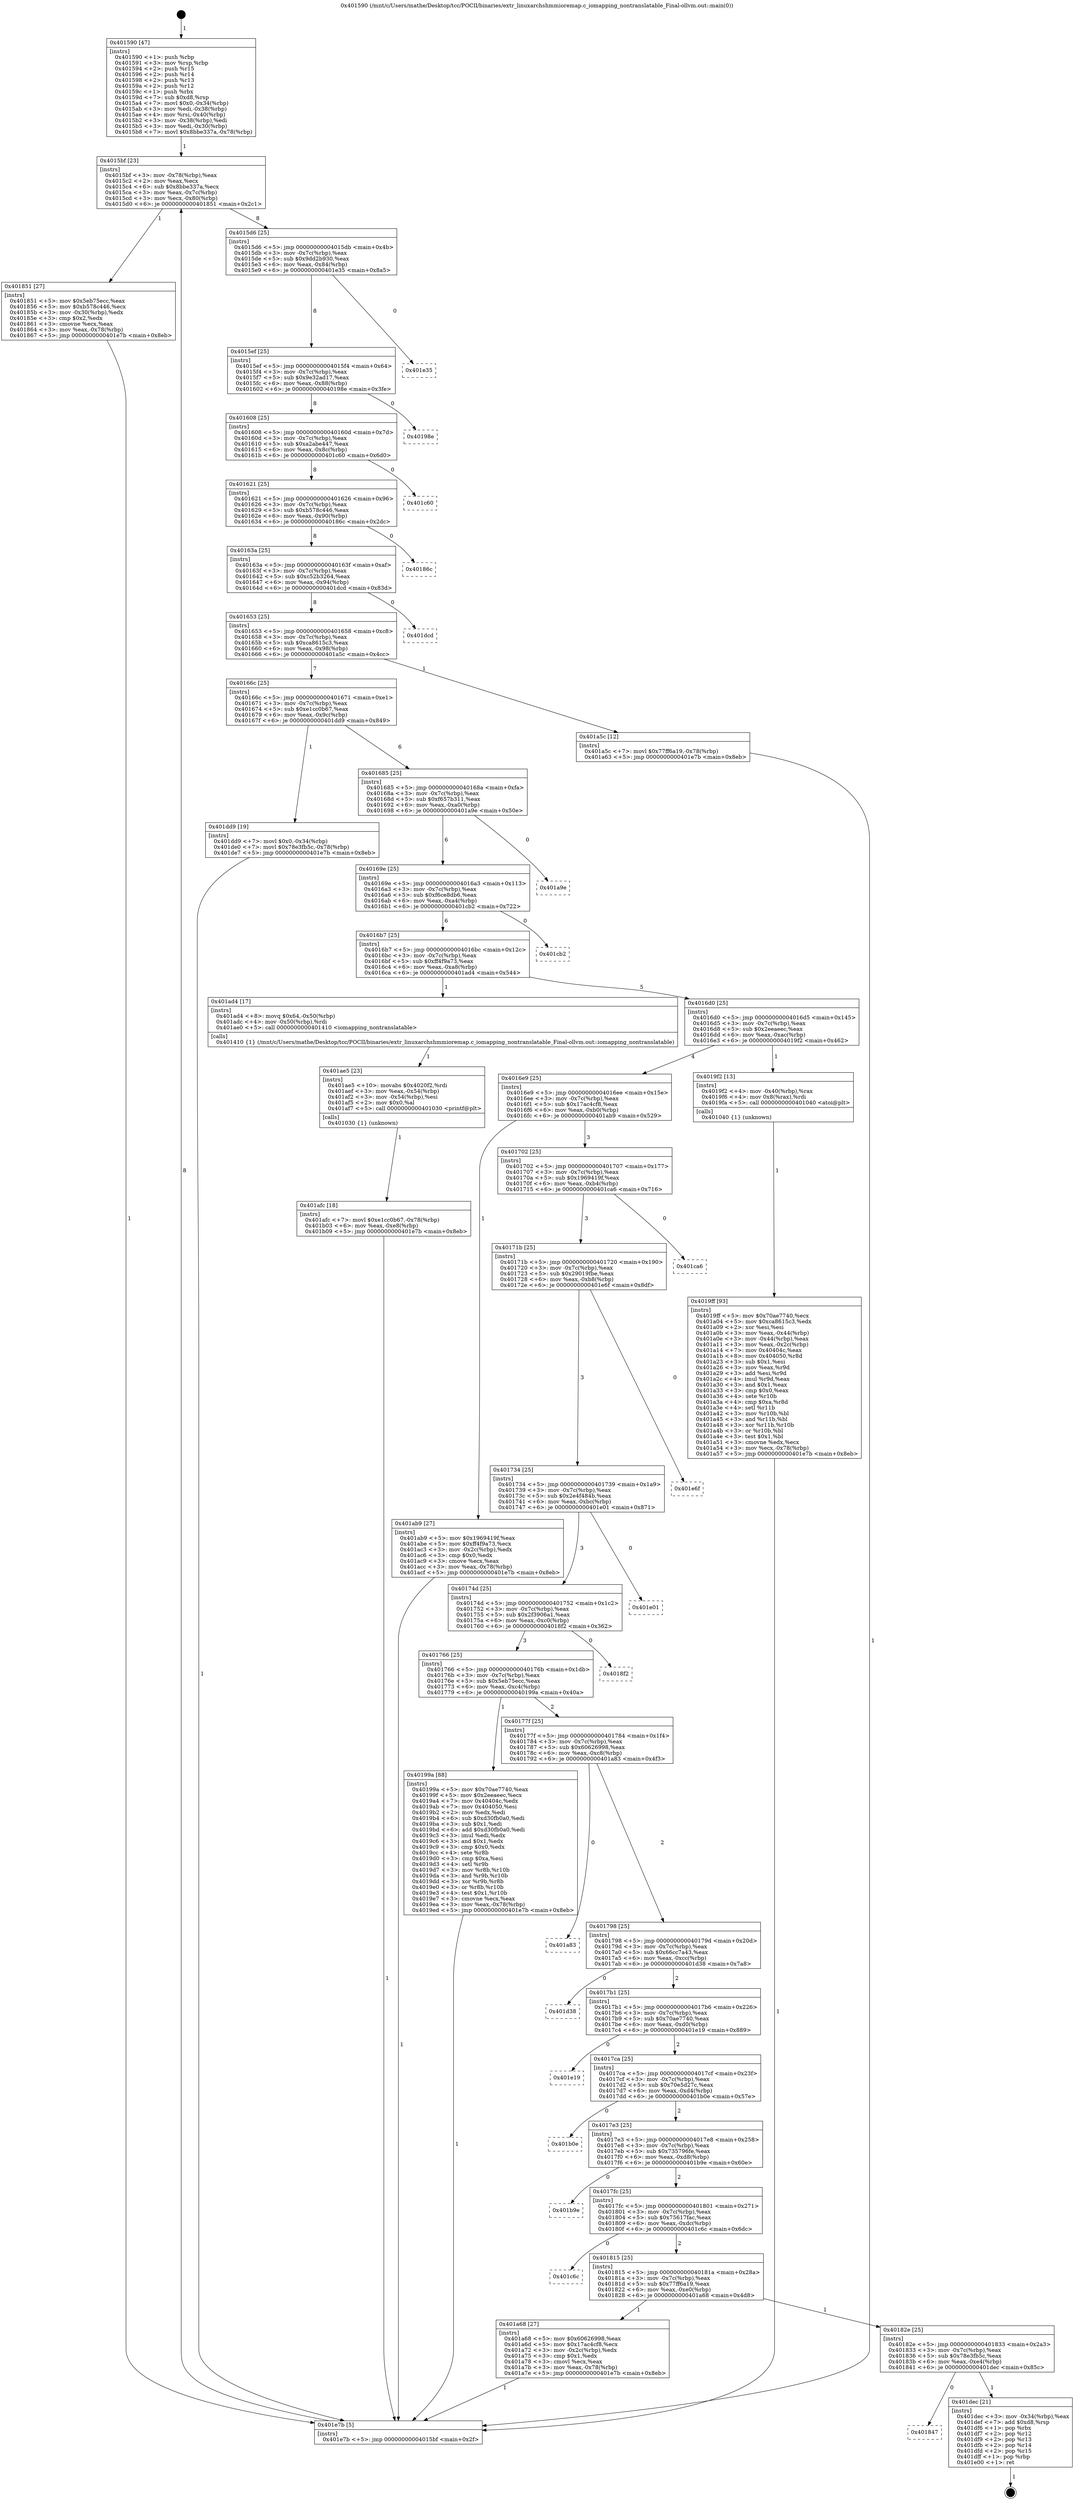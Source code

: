 digraph "0x401590" {
  label = "0x401590 (/mnt/c/Users/mathe/Desktop/tcc/POCII/binaries/extr_linuxarchshmmioremap.c_iomapping_nontranslatable_Final-ollvm.out::main(0))"
  labelloc = "t"
  node[shape=record]

  Entry [label="",width=0.3,height=0.3,shape=circle,fillcolor=black,style=filled]
  "0x4015bf" [label="{
     0x4015bf [23]\l
     | [instrs]\l
     &nbsp;&nbsp;0x4015bf \<+3\>: mov -0x78(%rbp),%eax\l
     &nbsp;&nbsp;0x4015c2 \<+2\>: mov %eax,%ecx\l
     &nbsp;&nbsp;0x4015c4 \<+6\>: sub $0x8bbe337a,%ecx\l
     &nbsp;&nbsp;0x4015ca \<+3\>: mov %eax,-0x7c(%rbp)\l
     &nbsp;&nbsp;0x4015cd \<+3\>: mov %ecx,-0x80(%rbp)\l
     &nbsp;&nbsp;0x4015d0 \<+6\>: je 0000000000401851 \<main+0x2c1\>\l
  }"]
  "0x401851" [label="{
     0x401851 [27]\l
     | [instrs]\l
     &nbsp;&nbsp;0x401851 \<+5\>: mov $0x5eb75ecc,%eax\l
     &nbsp;&nbsp;0x401856 \<+5\>: mov $0xb578c446,%ecx\l
     &nbsp;&nbsp;0x40185b \<+3\>: mov -0x30(%rbp),%edx\l
     &nbsp;&nbsp;0x40185e \<+3\>: cmp $0x2,%edx\l
     &nbsp;&nbsp;0x401861 \<+3\>: cmovne %ecx,%eax\l
     &nbsp;&nbsp;0x401864 \<+3\>: mov %eax,-0x78(%rbp)\l
     &nbsp;&nbsp;0x401867 \<+5\>: jmp 0000000000401e7b \<main+0x8eb\>\l
  }"]
  "0x4015d6" [label="{
     0x4015d6 [25]\l
     | [instrs]\l
     &nbsp;&nbsp;0x4015d6 \<+5\>: jmp 00000000004015db \<main+0x4b\>\l
     &nbsp;&nbsp;0x4015db \<+3\>: mov -0x7c(%rbp),%eax\l
     &nbsp;&nbsp;0x4015de \<+5\>: sub $0x9dd2b930,%eax\l
     &nbsp;&nbsp;0x4015e3 \<+6\>: mov %eax,-0x84(%rbp)\l
     &nbsp;&nbsp;0x4015e9 \<+6\>: je 0000000000401e35 \<main+0x8a5\>\l
  }"]
  "0x401e7b" [label="{
     0x401e7b [5]\l
     | [instrs]\l
     &nbsp;&nbsp;0x401e7b \<+5\>: jmp 00000000004015bf \<main+0x2f\>\l
  }"]
  "0x401590" [label="{
     0x401590 [47]\l
     | [instrs]\l
     &nbsp;&nbsp;0x401590 \<+1\>: push %rbp\l
     &nbsp;&nbsp;0x401591 \<+3\>: mov %rsp,%rbp\l
     &nbsp;&nbsp;0x401594 \<+2\>: push %r15\l
     &nbsp;&nbsp;0x401596 \<+2\>: push %r14\l
     &nbsp;&nbsp;0x401598 \<+2\>: push %r13\l
     &nbsp;&nbsp;0x40159a \<+2\>: push %r12\l
     &nbsp;&nbsp;0x40159c \<+1\>: push %rbx\l
     &nbsp;&nbsp;0x40159d \<+7\>: sub $0xd8,%rsp\l
     &nbsp;&nbsp;0x4015a4 \<+7\>: movl $0x0,-0x34(%rbp)\l
     &nbsp;&nbsp;0x4015ab \<+3\>: mov %edi,-0x38(%rbp)\l
     &nbsp;&nbsp;0x4015ae \<+4\>: mov %rsi,-0x40(%rbp)\l
     &nbsp;&nbsp;0x4015b2 \<+3\>: mov -0x38(%rbp),%edi\l
     &nbsp;&nbsp;0x4015b5 \<+3\>: mov %edi,-0x30(%rbp)\l
     &nbsp;&nbsp;0x4015b8 \<+7\>: movl $0x8bbe337a,-0x78(%rbp)\l
  }"]
  Exit [label="",width=0.3,height=0.3,shape=circle,fillcolor=black,style=filled,peripheries=2]
  "0x401e35" [label="{
     0x401e35\l
  }", style=dashed]
  "0x4015ef" [label="{
     0x4015ef [25]\l
     | [instrs]\l
     &nbsp;&nbsp;0x4015ef \<+5\>: jmp 00000000004015f4 \<main+0x64\>\l
     &nbsp;&nbsp;0x4015f4 \<+3\>: mov -0x7c(%rbp),%eax\l
     &nbsp;&nbsp;0x4015f7 \<+5\>: sub $0x9e32ad17,%eax\l
     &nbsp;&nbsp;0x4015fc \<+6\>: mov %eax,-0x88(%rbp)\l
     &nbsp;&nbsp;0x401602 \<+6\>: je 000000000040198e \<main+0x3fe\>\l
  }"]
  "0x401847" [label="{
     0x401847\l
  }", style=dashed]
  "0x40198e" [label="{
     0x40198e\l
  }", style=dashed]
  "0x401608" [label="{
     0x401608 [25]\l
     | [instrs]\l
     &nbsp;&nbsp;0x401608 \<+5\>: jmp 000000000040160d \<main+0x7d\>\l
     &nbsp;&nbsp;0x40160d \<+3\>: mov -0x7c(%rbp),%eax\l
     &nbsp;&nbsp;0x401610 \<+5\>: sub $0xa2abe447,%eax\l
     &nbsp;&nbsp;0x401615 \<+6\>: mov %eax,-0x8c(%rbp)\l
     &nbsp;&nbsp;0x40161b \<+6\>: je 0000000000401c60 \<main+0x6d0\>\l
  }"]
  "0x401dec" [label="{
     0x401dec [21]\l
     | [instrs]\l
     &nbsp;&nbsp;0x401dec \<+3\>: mov -0x34(%rbp),%eax\l
     &nbsp;&nbsp;0x401def \<+7\>: add $0xd8,%rsp\l
     &nbsp;&nbsp;0x401df6 \<+1\>: pop %rbx\l
     &nbsp;&nbsp;0x401df7 \<+2\>: pop %r12\l
     &nbsp;&nbsp;0x401df9 \<+2\>: pop %r13\l
     &nbsp;&nbsp;0x401dfb \<+2\>: pop %r14\l
     &nbsp;&nbsp;0x401dfd \<+2\>: pop %r15\l
     &nbsp;&nbsp;0x401dff \<+1\>: pop %rbp\l
     &nbsp;&nbsp;0x401e00 \<+1\>: ret\l
  }"]
  "0x401c60" [label="{
     0x401c60\l
  }", style=dashed]
  "0x401621" [label="{
     0x401621 [25]\l
     | [instrs]\l
     &nbsp;&nbsp;0x401621 \<+5\>: jmp 0000000000401626 \<main+0x96\>\l
     &nbsp;&nbsp;0x401626 \<+3\>: mov -0x7c(%rbp),%eax\l
     &nbsp;&nbsp;0x401629 \<+5\>: sub $0xb578c446,%eax\l
     &nbsp;&nbsp;0x40162e \<+6\>: mov %eax,-0x90(%rbp)\l
     &nbsp;&nbsp;0x401634 \<+6\>: je 000000000040186c \<main+0x2dc\>\l
  }"]
  "0x401afc" [label="{
     0x401afc [18]\l
     | [instrs]\l
     &nbsp;&nbsp;0x401afc \<+7\>: movl $0xe1cc0b67,-0x78(%rbp)\l
     &nbsp;&nbsp;0x401b03 \<+6\>: mov %eax,-0xe8(%rbp)\l
     &nbsp;&nbsp;0x401b09 \<+5\>: jmp 0000000000401e7b \<main+0x8eb\>\l
  }"]
  "0x40186c" [label="{
     0x40186c\l
  }", style=dashed]
  "0x40163a" [label="{
     0x40163a [25]\l
     | [instrs]\l
     &nbsp;&nbsp;0x40163a \<+5\>: jmp 000000000040163f \<main+0xaf\>\l
     &nbsp;&nbsp;0x40163f \<+3\>: mov -0x7c(%rbp),%eax\l
     &nbsp;&nbsp;0x401642 \<+5\>: sub $0xc52b3264,%eax\l
     &nbsp;&nbsp;0x401647 \<+6\>: mov %eax,-0x94(%rbp)\l
     &nbsp;&nbsp;0x40164d \<+6\>: je 0000000000401dcd \<main+0x83d\>\l
  }"]
  "0x401ae5" [label="{
     0x401ae5 [23]\l
     | [instrs]\l
     &nbsp;&nbsp;0x401ae5 \<+10\>: movabs $0x4020f2,%rdi\l
     &nbsp;&nbsp;0x401aef \<+3\>: mov %eax,-0x54(%rbp)\l
     &nbsp;&nbsp;0x401af2 \<+3\>: mov -0x54(%rbp),%esi\l
     &nbsp;&nbsp;0x401af5 \<+2\>: mov $0x0,%al\l
     &nbsp;&nbsp;0x401af7 \<+5\>: call 0000000000401030 \<printf@plt\>\l
     | [calls]\l
     &nbsp;&nbsp;0x401030 \{1\} (unknown)\l
  }"]
  "0x401dcd" [label="{
     0x401dcd\l
  }", style=dashed]
  "0x401653" [label="{
     0x401653 [25]\l
     | [instrs]\l
     &nbsp;&nbsp;0x401653 \<+5\>: jmp 0000000000401658 \<main+0xc8\>\l
     &nbsp;&nbsp;0x401658 \<+3\>: mov -0x7c(%rbp),%eax\l
     &nbsp;&nbsp;0x40165b \<+5\>: sub $0xca8615c3,%eax\l
     &nbsp;&nbsp;0x401660 \<+6\>: mov %eax,-0x98(%rbp)\l
     &nbsp;&nbsp;0x401666 \<+6\>: je 0000000000401a5c \<main+0x4cc\>\l
  }"]
  "0x40182e" [label="{
     0x40182e [25]\l
     | [instrs]\l
     &nbsp;&nbsp;0x40182e \<+5\>: jmp 0000000000401833 \<main+0x2a3\>\l
     &nbsp;&nbsp;0x401833 \<+3\>: mov -0x7c(%rbp),%eax\l
     &nbsp;&nbsp;0x401836 \<+5\>: sub $0x78e3fb5c,%eax\l
     &nbsp;&nbsp;0x40183b \<+6\>: mov %eax,-0xe4(%rbp)\l
     &nbsp;&nbsp;0x401841 \<+6\>: je 0000000000401dec \<main+0x85c\>\l
  }"]
  "0x401a5c" [label="{
     0x401a5c [12]\l
     | [instrs]\l
     &nbsp;&nbsp;0x401a5c \<+7\>: movl $0x77ff6a19,-0x78(%rbp)\l
     &nbsp;&nbsp;0x401a63 \<+5\>: jmp 0000000000401e7b \<main+0x8eb\>\l
  }"]
  "0x40166c" [label="{
     0x40166c [25]\l
     | [instrs]\l
     &nbsp;&nbsp;0x40166c \<+5\>: jmp 0000000000401671 \<main+0xe1\>\l
     &nbsp;&nbsp;0x401671 \<+3\>: mov -0x7c(%rbp),%eax\l
     &nbsp;&nbsp;0x401674 \<+5\>: sub $0xe1cc0b67,%eax\l
     &nbsp;&nbsp;0x401679 \<+6\>: mov %eax,-0x9c(%rbp)\l
     &nbsp;&nbsp;0x40167f \<+6\>: je 0000000000401dd9 \<main+0x849\>\l
  }"]
  "0x401a68" [label="{
     0x401a68 [27]\l
     | [instrs]\l
     &nbsp;&nbsp;0x401a68 \<+5\>: mov $0x60626998,%eax\l
     &nbsp;&nbsp;0x401a6d \<+5\>: mov $0x17ac4cf8,%ecx\l
     &nbsp;&nbsp;0x401a72 \<+3\>: mov -0x2c(%rbp),%edx\l
     &nbsp;&nbsp;0x401a75 \<+3\>: cmp $0x1,%edx\l
     &nbsp;&nbsp;0x401a78 \<+3\>: cmovl %ecx,%eax\l
     &nbsp;&nbsp;0x401a7b \<+3\>: mov %eax,-0x78(%rbp)\l
     &nbsp;&nbsp;0x401a7e \<+5\>: jmp 0000000000401e7b \<main+0x8eb\>\l
  }"]
  "0x401dd9" [label="{
     0x401dd9 [19]\l
     | [instrs]\l
     &nbsp;&nbsp;0x401dd9 \<+7\>: movl $0x0,-0x34(%rbp)\l
     &nbsp;&nbsp;0x401de0 \<+7\>: movl $0x78e3fb5c,-0x78(%rbp)\l
     &nbsp;&nbsp;0x401de7 \<+5\>: jmp 0000000000401e7b \<main+0x8eb\>\l
  }"]
  "0x401685" [label="{
     0x401685 [25]\l
     | [instrs]\l
     &nbsp;&nbsp;0x401685 \<+5\>: jmp 000000000040168a \<main+0xfa\>\l
     &nbsp;&nbsp;0x40168a \<+3\>: mov -0x7c(%rbp),%eax\l
     &nbsp;&nbsp;0x40168d \<+5\>: sub $0xf657b311,%eax\l
     &nbsp;&nbsp;0x401692 \<+6\>: mov %eax,-0xa0(%rbp)\l
     &nbsp;&nbsp;0x401698 \<+6\>: je 0000000000401a9e \<main+0x50e\>\l
  }"]
  "0x401815" [label="{
     0x401815 [25]\l
     | [instrs]\l
     &nbsp;&nbsp;0x401815 \<+5\>: jmp 000000000040181a \<main+0x28a\>\l
     &nbsp;&nbsp;0x40181a \<+3\>: mov -0x7c(%rbp),%eax\l
     &nbsp;&nbsp;0x40181d \<+5\>: sub $0x77ff6a19,%eax\l
     &nbsp;&nbsp;0x401822 \<+6\>: mov %eax,-0xe0(%rbp)\l
     &nbsp;&nbsp;0x401828 \<+6\>: je 0000000000401a68 \<main+0x4d8\>\l
  }"]
  "0x401a9e" [label="{
     0x401a9e\l
  }", style=dashed]
  "0x40169e" [label="{
     0x40169e [25]\l
     | [instrs]\l
     &nbsp;&nbsp;0x40169e \<+5\>: jmp 00000000004016a3 \<main+0x113\>\l
     &nbsp;&nbsp;0x4016a3 \<+3\>: mov -0x7c(%rbp),%eax\l
     &nbsp;&nbsp;0x4016a6 \<+5\>: sub $0xf6ce8db6,%eax\l
     &nbsp;&nbsp;0x4016ab \<+6\>: mov %eax,-0xa4(%rbp)\l
     &nbsp;&nbsp;0x4016b1 \<+6\>: je 0000000000401cb2 \<main+0x722\>\l
  }"]
  "0x401c6c" [label="{
     0x401c6c\l
  }", style=dashed]
  "0x401cb2" [label="{
     0x401cb2\l
  }", style=dashed]
  "0x4016b7" [label="{
     0x4016b7 [25]\l
     | [instrs]\l
     &nbsp;&nbsp;0x4016b7 \<+5\>: jmp 00000000004016bc \<main+0x12c\>\l
     &nbsp;&nbsp;0x4016bc \<+3\>: mov -0x7c(%rbp),%eax\l
     &nbsp;&nbsp;0x4016bf \<+5\>: sub $0xff4f9a73,%eax\l
     &nbsp;&nbsp;0x4016c4 \<+6\>: mov %eax,-0xa8(%rbp)\l
     &nbsp;&nbsp;0x4016ca \<+6\>: je 0000000000401ad4 \<main+0x544\>\l
  }"]
  "0x4017fc" [label="{
     0x4017fc [25]\l
     | [instrs]\l
     &nbsp;&nbsp;0x4017fc \<+5\>: jmp 0000000000401801 \<main+0x271\>\l
     &nbsp;&nbsp;0x401801 \<+3\>: mov -0x7c(%rbp),%eax\l
     &nbsp;&nbsp;0x401804 \<+5\>: sub $0x75617fac,%eax\l
     &nbsp;&nbsp;0x401809 \<+6\>: mov %eax,-0xdc(%rbp)\l
     &nbsp;&nbsp;0x40180f \<+6\>: je 0000000000401c6c \<main+0x6dc\>\l
  }"]
  "0x401ad4" [label="{
     0x401ad4 [17]\l
     | [instrs]\l
     &nbsp;&nbsp;0x401ad4 \<+8\>: movq $0x64,-0x50(%rbp)\l
     &nbsp;&nbsp;0x401adc \<+4\>: mov -0x50(%rbp),%rdi\l
     &nbsp;&nbsp;0x401ae0 \<+5\>: call 0000000000401410 \<iomapping_nontranslatable\>\l
     | [calls]\l
     &nbsp;&nbsp;0x401410 \{1\} (/mnt/c/Users/mathe/Desktop/tcc/POCII/binaries/extr_linuxarchshmmioremap.c_iomapping_nontranslatable_Final-ollvm.out::iomapping_nontranslatable)\l
  }"]
  "0x4016d0" [label="{
     0x4016d0 [25]\l
     | [instrs]\l
     &nbsp;&nbsp;0x4016d0 \<+5\>: jmp 00000000004016d5 \<main+0x145\>\l
     &nbsp;&nbsp;0x4016d5 \<+3\>: mov -0x7c(%rbp),%eax\l
     &nbsp;&nbsp;0x4016d8 \<+5\>: sub $0x2eeaeec,%eax\l
     &nbsp;&nbsp;0x4016dd \<+6\>: mov %eax,-0xac(%rbp)\l
     &nbsp;&nbsp;0x4016e3 \<+6\>: je 00000000004019f2 \<main+0x462\>\l
  }"]
  "0x401b9e" [label="{
     0x401b9e\l
  }", style=dashed]
  "0x4019f2" [label="{
     0x4019f2 [13]\l
     | [instrs]\l
     &nbsp;&nbsp;0x4019f2 \<+4\>: mov -0x40(%rbp),%rax\l
     &nbsp;&nbsp;0x4019f6 \<+4\>: mov 0x8(%rax),%rdi\l
     &nbsp;&nbsp;0x4019fa \<+5\>: call 0000000000401040 \<atoi@plt\>\l
     | [calls]\l
     &nbsp;&nbsp;0x401040 \{1\} (unknown)\l
  }"]
  "0x4016e9" [label="{
     0x4016e9 [25]\l
     | [instrs]\l
     &nbsp;&nbsp;0x4016e9 \<+5\>: jmp 00000000004016ee \<main+0x15e\>\l
     &nbsp;&nbsp;0x4016ee \<+3\>: mov -0x7c(%rbp),%eax\l
     &nbsp;&nbsp;0x4016f1 \<+5\>: sub $0x17ac4cf8,%eax\l
     &nbsp;&nbsp;0x4016f6 \<+6\>: mov %eax,-0xb0(%rbp)\l
     &nbsp;&nbsp;0x4016fc \<+6\>: je 0000000000401ab9 \<main+0x529\>\l
  }"]
  "0x4017e3" [label="{
     0x4017e3 [25]\l
     | [instrs]\l
     &nbsp;&nbsp;0x4017e3 \<+5\>: jmp 00000000004017e8 \<main+0x258\>\l
     &nbsp;&nbsp;0x4017e8 \<+3\>: mov -0x7c(%rbp),%eax\l
     &nbsp;&nbsp;0x4017eb \<+5\>: sub $0x735796fe,%eax\l
     &nbsp;&nbsp;0x4017f0 \<+6\>: mov %eax,-0xd8(%rbp)\l
     &nbsp;&nbsp;0x4017f6 \<+6\>: je 0000000000401b9e \<main+0x60e\>\l
  }"]
  "0x401ab9" [label="{
     0x401ab9 [27]\l
     | [instrs]\l
     &nbsp;&nbsp;0x401ab9 \<+5\>: mov $0x1969419f,%eax\l
     &nbsp;&nbsp;0x401abe \<+5\>: mov $0xff4f9a73,%ecx\l
     &nbsp;&nbsp;0x401ac3 \<+3\>: mov -0x2c(%rbp),%edx\l
     &nbsp;&nbsp;0x401ac6 \<+3\>: cmp $0x0,%edx\l
     &nbsp;&nbsp;0x401ac9 \<+3\>: cmove %ecx,%eax\l
     &nbsp;&nbsp;0x401acc \<+3\>: mov %eax,-0x78(%rbp)\l
     &nbsp;&nbsp;0x401acf \<+5\>: jmp 0000000000401e7b \<main+0x8eb\>\l
  }"]
  "0x401702" [label="{
     0x401702 [25]\l
     | [instrs]\l
     &nbsp;&nbsp;0x401702 \<+5\>: jmp 0000000000401707 \<main+0x177\>\l
     &nbsp;&nbsp;0x401707 \<+3\>: mov -0x7c(%rbp),%eax\l
     &nbsp;&nbsp;0x40170a \<+5\>: sub $0x1969419f,%eax\l
     &nbsp;&nbsp;0x40170f \<+6\>: mov %eax,-0xb4(%rbp)\l
     &nbsp;&nbsp;0x401715 \<+6\>: je 0000000000401ca6 \<main+0x716\>\l
  }"]
  "0x401b0e" [label="{
     0x401b0e\l
  }", style=dashed]
  "0x401ca6" [label="{
     0x401ca6\l
  }", style=dashed]
  "0x40171b" [label="{
     0x40171b [25]\l
     | [instrs]\l
     &nbsp;&nbsp;0x40171b \<+5\>: jmp 0000000000401720 \<main+0x190\>\l
     &nbsp;&nbsp;0x401720 \<+3\>: mov -0x7c(%rbp),%eax\l
     &nbsp;&nbsp;0x401723 \<+5\>: sub $0x29019fbe,%eax\l
     &nbsp;&nbsp;0x401728 \<+6\>: mov %eax,-0xb8(%rbp)\l
     &nbsp;&nbsp;0x40172e \<+6\>: je 0000000000401e6f \<main+0x8df\>\l
  }"]
  "0x4017ca" [label="{
     0x4017ca [25]\l
     | [instrs]\l
     &nbsp;&nbsp;0x4017ca \<+5\>: jmp 00000000004017cf \<main+0x23f\>\l
     &nbsp;&nbsp;0x4017cf \<+3\>: mov -0x7c(%rbp),%eax\l
     &nbsp;&nbsp;0x4017d2 \<+5\>: sub $0x70e5d27c,%eax\l
     &nbsp;&nbsp;0x4017d7 \<+6\>: mov %eax,-0xd4(%rbp)\l
     &nbsp;&nbsp;0x4017dd \<+6\>: je 0000000000401b0e \<main+0x57e\>\l
  }"]
  "0x401e6f" [label="{
     0x401e6f\l
  }", style=dashed]
  "0x401734" [label="{
     0x401734 [25]\l
     | [instrs]\l
     &nbsp;&nbsp;0x401734 \<+5\>: jmp 0000000000401739 \<main+0x1a9\>\l
     &nbsp;&nbsp;0x401739 \<+3\>: mov -0x7c(%rbp),%eax\l
     &nbsp;&nbsp;0x40173c \<+5\>: sub $0x2e4f484b,%eax\l
     &nbsp;&nbsp;0x401741 \<+6\>: mov %eax,-0xbc(%rbp)\l
     &nbsp;&nbsp;0x401747 \<+6\>: je 0000000000401e01 \<main+0x871\>\l
  }"]
  "0x401e19" [label="{
     0x401e19\l
  }", style=dashed]
  "0x401e01" [label="{
     0x401e01\l
  }", style=dashed]
  "0x40174d" [label="{
     0x40174d [25]\l
     | [instrs]\l
     &nbsp;&nbsp;0x40174d \<+5\>: jmp 0000000000401752 \<main+0x1c2\>\l
     &nbsp;&nbsp;0x401752 \<+3\>: mov -0x7c(%rbp),%eax\l
     &nbsp;&nbsp;0x401755 \<+5\>: sub $0x2f3906a1,%eax\l
     &nbsp;&nbsp;0x40175a \<+6\>: mov %eax,-0xc0(%rbp)\l
     &nbsp;&nbsp;0x401760 \<+6\>: je 00000000004018f2 \<main+0x362\>\l
  }"]
  "0x4017b1" [label="{
     0x4017b1 [25]\l
     | [instrs]\l
     &nbsp;&nbsp;0x4017b1 \<+5\>: jmp 00000000004017b6 \<main+0x226\>\l
     &nbsp;&nbsp;0x4017b6 \<+3\>: mov -0x7c(%rbp),%eax\l
     &nbsp;&nbsp;0x4017b9 \<+5\>: sub $0x70ae7740,%eax\l
     &nbsp;&nbsp;0x4017be \<+6\>: mov %eax,-0xd0(%rbp)\l
     &nbsp;&nbsp;0x4017c4 \<+6\>: je 0000000000401e19 \<main+0x889\>\l
  }"]
  "0x4018f2" [label="{
     0x4018f2\l
  }", style=dashed]
  "0x401766" [label="{
     0x401766 [25]\l
     | [instrs]\l
     &nbsp;&nbsp;0x401766 \<+5\>: jmp 000000000040176b \<main+0x1db\>\l
     &nbsp;&nbsp;0x40176b \<+3\>: mov -0x7c(%rbp),%eax\l
     &nbsp;&nbsp;0x40176e \<+5\>: sub $0x5eb75ecc,%eax\l
     &nbsp;&nbsp;0x401773 \<+6\>: mov %eax,-0xc4(%rbp)\l
     &nbsp;&nbsp;0x401779 \<+6\>: je 000000000040199a \<main+0x40a\>\l
  }"]
  "0x401d38" [label="{
     0x401d38\l
  }", style=dashed]
  "0x40199a" [label="{
     0x40199a [88]\l
     | [instrs]\l
     &nbsp;&nbsp;0x40199a \<+5\>: mov $0x70ae7740,%eax\l
     &nbsp;&nbsp;0x40199f \<+5\>: mov $0x2eeaeec,%ecx\l
     &nbsp;&nbsp;0x4019a4 \<+7\>: mov 0x40404c,%edx\l
     &nbsp;&nbsp;0x4019ab \<+7\>: mov 0x404050,%esi\l
     &nbsp;&nbsp;0x4019b2 \<+2\>: mov %edx,%edi\l
     &nbsp;&nbsp;0x4019b4 \<+6\>: sub $0xd30fb0a0,%edi\l
     &nbsp;&nbsp;0x4019ba \<+3\>: sub $0x1,%edi\l
     &nbsp;&nbsp;0x4019bd \<+6\>: add $0xd30fb0a0,%edi\l
     &nbsp;&nbsp;0x4019c3 \<+3\>: imul %edi,%edx\l
     &nbsp;&nbsp;0x4019c6 \<+3\>: and $0x1,%edx\l
     &nbsp;&nbsp;0x4019c9 \<+3\>: cmp $0x0,%edx\l
     &nbsp;&nbsp;0x4019cc \<+4\>: sete %r8b\l
     &nbsp;&nbsp;0x4019d0 \<+3\>: cmp $0xa,%esi\l
     &nbsp;&nbsp;0x4019d3 \<+4\>: setl %r9b\l
     &nbsp;&nbsp;0x4019d7 \<+3\>: mov %r8b,%r10b\l
     &nbsp;&nbsp;0x4019da \<+3\>: and %r9b,%r10b\l
     &nbsp;&nbsp;0x4019dd \<+3\>: xor %r9b,%r8b\l
     &nbsp;&nbsp;0x4019e0 \<+3\>: or %r8b,%r10b\l
     &nbsp;&nbsp;0x4019e3 \<+4\>: test $0x1,%r10b\l
     &nbsp;&nbsp;0x4019e7 \<+3\>: cmovne %ecx,%eax\l
     &nbsp;&nbsp;0x4019ea \<+3\>: mov %eax,-0x78(%rbp)\l
     &nbsp;&nbsp;0x4019ed \<+5\>: jmp 0000000000401e7b \<main+0x8eb\>\l
  }"]
  "0x40177f" [label="{
     0x40177f [25]\l
     | [instrs]\l
     &nbsp;&nbsp;0x40177f \<+5\>: jmp 0000000000401784 \<main+0x1f4\>\l
     &nbsp;&nbsp;0x401784 \<+3\>: mov -0x7c(%rbp),%eax\l
     &nbsp;&nbsp;0x401787 \<+5\>: sub $0x60626998,%eax\l
     &nbsp;&nbsp;0x40178c \<+6\>: mov %eax,-0xc8(%rbp)\l
     &nbsp;&nbsp;0x401792 \<+6\>: je 0000000000401a83 \<main+0x4f3\>\l
  }"]
  "0x4019ff" [label="{
     0x4019ff [93]\l
     | [instrs]\l
     &nbsp;&nbsp;0x4019ff \<+5\>: mov $0x70ae7740,%ecx\l
     &nbsp;&nbsp;0x401a04 \<+5\>: mov $0xca8615c3,%edx\l
     &nbsp;&nbsp;0x401a09 \<+2\>: xor %esi,%esi\l
     &nbsp;&nbsp;0x401a0b \<+3\>: mov %eax,-0x44(%rbp)\l
     &nbsp;&nbsp;0x401a0e \<+3\>: mov -0x44(%rbp),%eax\l
     &nbsp;&nbsp;0x401a11 \<+3\>: mov %eax,-0x2c(%rbp)\l
     &nbsp;&nbsp;0x401a14 \<+7\>: mov 0x40404c,%eax\l
     &nbsp;&nbsp;0x401a1b \<+8\>: mov 0x404050,%r8d\l
     &nbsp;&nbsp;0x401a23 \<+3\>: sub $0x1,%esi\l
     &nbsp;&nbsp;0x401a26 \<+3\>: mov %eax,%r9d\l
     &nbsp;&nbsp;0x401a29 \<+3\>: add %esi,%r9d\l
     &nbsp;&nbsp;0x401a2c \<+4\>: imul %r9d,%eax\l
     &nbsp;&nbsp;0x401a30 \<+3\>: and $0x1,%eax\l
     &nbsp;&nbsp;0x401a33 \<+3\>: cmp $0x0,%eax\l
     &nbsp;&nbsp;0x401a36 \<+4\>: sete %r10b\l
     &nbsp;&nbsp;0x401a3a \<+4\>: cmp $0xa,%r8d\l
     &nbsp;&nbsp;0x401a3e \<+4\>: setl %r11b\l
     &nbsp;&nbsp;0x401a42 \<+3\>: mov %r10b,%bl\l
     &nbsp;&nbsp;0x401a45 \<+3\>: and %r11b,%bl\l
     &nbsp;&nbsp;0x401a48 \<+3\>: xor %r11b,%r10b\l
     &nbsp;&nbsp;0x401a4b \<+3\>: or %r10b,%bl\l
     &nbsp;&nbsp;0x401a4e \<+3\>: test $0x1,%bl\l
     &nbsp;&nbsp;0x401a51 \<+3\>: cmovne %edx,%ecx\l
     &nbsp;&nbsp;0x401a54 \<+3\>: mov %ecx,-0x78(%rbp)\l
     &nbsp;&nbsp;0x401a57 \<+5\>: jmp 0000000000401e7b \<main+0x8eb\>\l
  }"]
  "0x401798" [label="{
     0x401798 [25]\l
     | [instrs]\l
     &nbsp;&nbsp;0x401798 \<+5\>: jmp 000000000040179d \<main+0x20d\>\l
     &nbsp;&nbsp;0x40179d \<+3\>: mov -0x7c(%rbp),%eax\l
     &nbsp;&nbsp;0x4017a0 \<+5\>: sub $0x66cc7a43,%eax\l
     &nbsp;&nbsp;0x4017a5 \<+6\>: mov %eax,-0xcc(%rbp)\l
     &nbsp;&nbsp;0x4017ab \<+6\>: je 0000000000401d38 \<main+0x7a8\>\l
  }"]
  "0x401a83" [label="{
     0x401a83\l
  }", style=dashed]
  Entry -> "0x401590" [label=" 1"]
  "0x4015bf" -> "0x401851" [label=" 1"]
  "0x4015bf" -> "0x4015d6" [label=" 8"]
  "0x401851" -> "0x401e7b" [label=" 1"]
  "0x401590" -> "0x4015bf" [label=" 1"]
  "0x401e7b" -> "0x4015bf" [label=" 8"]
  "0x401dec" -> Exit [label=" 1"]
  "0x4015d6" -> "0x401e35" [label=" 0"]
  "0x4015d6" -> "0x4015ef" [label=" 8"]
  "0x40182e" -> "0x401847" [label=" 0"]
  "0x4015ef" -> "0x40198e" [label=" 0"]
  "0x4015ef" -> "0x401608" [label=" 8"]
  "0x40182e" -> "0x401dec" [label=" 1"]
  "0x401608" -> "0x401c60" [label=" 0"]
  "0x401608" -> "0x401621" [label=" 8"]
  "0x401dd9" -> "0x401e7b" [label=" 1"]
  "0x401621" -> "0x40186c" [label=" 0"]
  "0x401621" -> "0x40163a" [label=" 8"]
  "0x401afc" -> "0x401e7b" [label=" 1"]
  "0x40163a" -> "0x401dcd" [label=" 0"]
  "0x40163a" -> "0x401653" [label=" 8"]
  "0x401ae5" -> "0x401afc" [label=" 1"]
  "0x401653" -> "0x401a5c" [label=" 1"]
  "0x401653" -> "0x40166c" [label=" 7"]
  "0x401ad4" -> "0x401ae5" [label=" 1"]
  "0x40166c" -> "0x401dd9" [label=" 1"]
  "0x40166c" -> "0x401685" [label=" 6"]
  "0x401ab9" -> "0x401e7b" [label=" 1"]
  "0x401685" -> "0x401a9e" [label=" 0"]
  "0x401685" -> "0x40169e" [label=" 6"]
  "0x401815" -> "0x40182e" [label=" 1"]
  "0x40169e" -> "0x401cb2" [label=" 0"]
  "0x40169e" -> "0x4016b7" [label=" 6"]
  "0x401815" -> "0x401a68" [label=" 1"]
  "0x4016b7" -> "0x401ad4" [label=" 1"]
  "0x4016b7" -> "0x4016d0" [label=" 5"]
  "0x4017fc" -> "0x401815" [label=" 2"]
  "0x4016d0" -> "0x4019f2" [label=" 1"]
  "0x4016d0" -> "0x4016e9" [label=" 4"]
  "0x4017fc" -> "0x401c6c" [label=" 0"]
  "0x4016e9" -> "0x401ab9" [label=" 1"]
  "0x4016e9" -> "0x401702" [label=" 3"]
  "0x4017e3" -> "0x4017fc" [label=" 2"]
  "0x401702" -> "0x401ca6" [label=" 0"]
  "0x401702" -> "0x40171b" [label=" 3"]
  "0x4017e3" -> "0x401b9e" [label=" 0"]
  "0x40171b" -> "0x401e6f" [label=" 0"]
  "0x40171b" -> "0x401734" [label=" 3"]
  "0x4017ca" -> "0x4017e3" [label=" 2"]
  "0x401734" -> "0x401e01" [label=" 0"]
  "0x401734" -> "0x40174d" [label=" 3"]
  "0x4017ca" -> "0x401b0e" [label=" 0"]
  "0x40174d" -> "0x4018f2" [label=" 0"]
  "0x40174d" -> "0x401766" [label=" 3"]
  "0x4017b1" -> "0x4017ca" [label=" 2"]
  "0x401766" -> "0x40199a" [label=" 1"]
  "0x401766" -> "0x40177f" [label=" 2"]
  "0x40199a" -> "0x401e7b" [label=" 1"]
  "0x4019f2" -> "0x4019ff" [label=" 1"]
  "0x4019ff" -> "0x401e7b" [label=" 1"]
  "0x401a5c" -> "0x401e7b" [label=" 1"]
  "0x4017b1" -> "0x401e19" [label=" 0"]
  "0x40177f" -> "0x401a83" [label=" 0"]
  "0x40177f" -> "0x401798" [label=" 2"]
  "0x401a68" -> "0x401e7b" [label=" 1"]
  "0x401798" -> "0x401d38" [label=" 0"]
  "0x401798" -> "0x4017b1" [label=" 2"]
}

